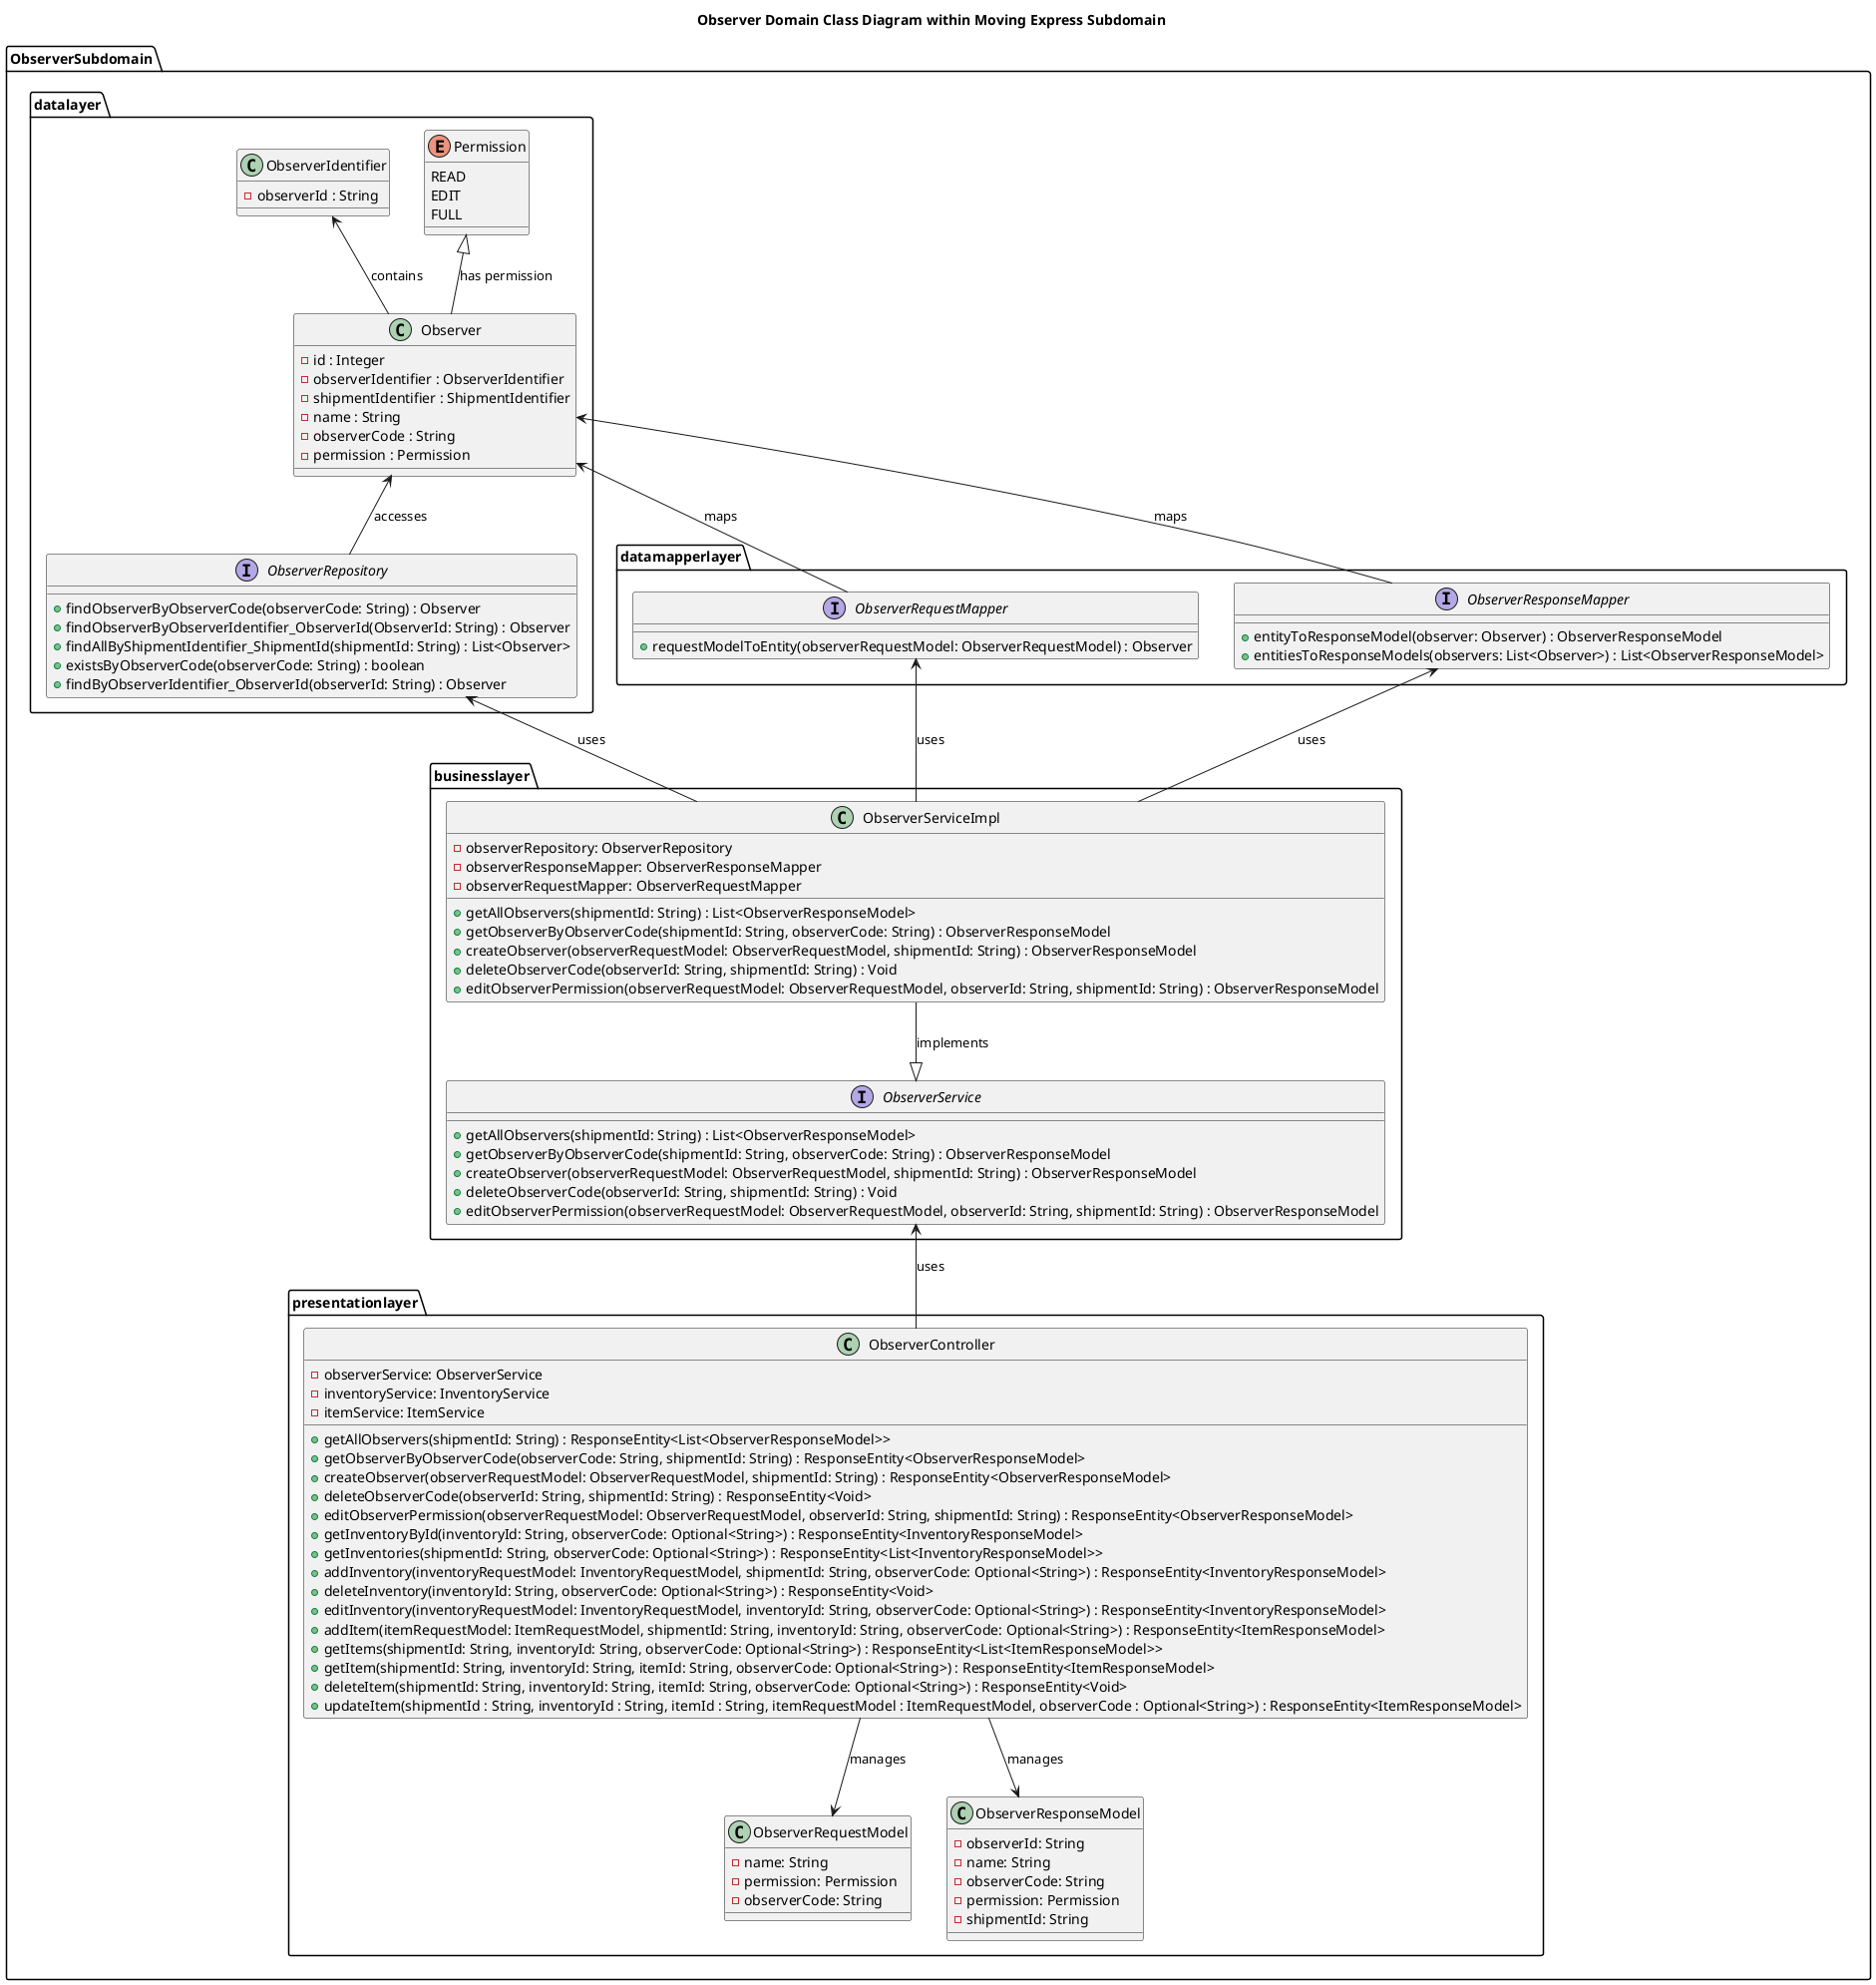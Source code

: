 @startuml
title Observer Domain Class Diagram within Moving Express Subdomain

package "ObserverSubdomain" {
    package "businesslayer" {
        interface ObserverService {
            + getAllObservers(shipmentId: String) : List<ObserverResponseModel>
            + getObserverByObserverCode(shipmentId: String, observerCode: String) : ObserverResponseModel
            + createObserver(observerRequestModel: ObserverRequestModel, shipmentId: String) : ObserverResponseModel
            + deleteObserverCode(observerId: String, shipmentId: String) : Void
            + editObserverPermission(observerRequestModel: ObserverRequestModel, observerId: String, shipmentId: String) : ObserverResponseModel
        }

        class ObserverServiceImpl {
            - observerRepository: ObserverRepository
            - observerResponseMapper: ObserverResponseMapper
            - observerRequestMapper: ObserverRequestMapper
            + getAllObservers(shipmentId: String) : List<ObserverResponseModel>
            + getObserverByObserverCode(shipmentId: String, observerCode: String) : ObserverResponseModel
            + createObserver(observerRequestModel: ObserverRequestModel, shipmentId: String) : ObserverResponseModel
            + deleteObserverCode(observerId: String, shipmentId: String) : Void
            + editObserverPermission(observerRequestModel: ObserverRequestModel, observerId: String, shipmentId: String) : ObserverResponseModel
        }
    }

    package "datalayer" {
        class Observer {
            - id : Integer
            - observerIdentifier : ObserverIdentifier
            - shipmentIdentifier : ShipmentIdentifier
            - name : String
            - observerCode : String
            - permission : Permission
        }

        class ObserverIdentifier {
            - observerId : String
        }

        enum Permission {
            READ
            EDIT
            FULL
        }

        interface ObserverRepository {
            + findObserverByObserverCode(observerCode: String) : Observer
            + findObserverByObserverIdentifier_ObserverId(ObserverId: String) : Observer
            + findAllByShipmentIdentifier_ShipmentId(shipmentId: String) : List<Observer>
            + existsByObserverCode(observerCode: String) : boolean
            + findByObserverIdentifier_ObserverId(observerId: String) : Observer
        }
    }

    package "datamapperlayer" {
        interface ObserverResponseMapper {
            + entityToResponseModel(observer: Observer) : ObserverResponseModel
            + entitiesToResponseModels(observers: List<Observer>) : List<ObserverResponseModel>
        }

        interface ObserverRequestMapper {
            + requestModelToEntity(observerRequestModel: ObserverRequestModel) : Observer
        }
    }

    package "presentationlayer" {
        class ObserverController {
            - observerService: ObserverService
            - inventoryService: InventoryService
            - itemService: ItemService
            + getAllObservers(shipmentId: String) : ResponseEntity<List<ObserverResponseModel>>
            + getObserverByObserverCode(observerCode: String, shipmentId: String) : ResponseEntity<ObserverResponseModel>
            + createObserver(observerRequestModel: ObserverRequestModel, shipmentId: String) : ResponseEntity<ObserverResponseModel>
            + deleteObserverCode(observerId: String, shipmentId: String) : ResponseEntity<Void>
            + editObserverPermission(observerRequestModel: ObserverRequestModel, observerId: String, shipmentId: String) : ResponseEntity<ObserverResponseModel>
            + getInventoryById(inventoryId: String, observerCode: Optional<String>) : ResponseEntity<InventoryResponseModel>
            + getInventories(shipmentId: String, observerCode: Optional<String>) : ResponseEntity<List<InventoryResponseModel>>
            + addInventory(inventoryRequestModel: InventoryRequestModel, shipmentId: String, observerCode: Optional<String>) : ResponseEntity<InventoryResponseModel>
            + deleteInventory(inventoryId: String, observerCode: Optional<String>) : ResponseEntity<Void>
            + editInventory(inventoryRequestModel: InventoryRequestModel, inventoryId: String, observerCode: Optional<String>) : ResponseEntity<InventoryResponseModel>
            + addItem(itemRequestModel: ItemRequestModel, shipmentId: String, inventoryId: String, observerCode: Optional<String>) : ResponseEntity<ItemResponseModel>
            + getItems(shipmentId: String, inventoryId: String, observerCode: Optional<String>) : ResponseEntity<List<ItemResponseModel>>
            + getItem(shipmentId: String, inventoryId: String, itemId: String, observerCode: Optional<String>) : ResponseEntity<ItemResponseModel>
            + deleteItem(shipmentId: String, inventoryId: String, itemId: String, observerCode: Optional<String>) : ResponseEntity<Void>
            + updateItem(shipmentId : String, inventoryId : String, itemId : String, itemRequestModel : ItemRequestModel, observerCode : Optional<String>) : ResponseEntity<ItemResponseModel>

        }

        class ObserverRequestModel {
            - name: String
            - permission: Permission
            - observerCode: String
        }

        class ObserverResponseModel {
            - observerId: String
            - name: String
            - observerCode: String
            - permission: Permission
            - shipmentId: String
        }
    }

    ' Relationships For ObserverSubdomain
    ObserverController -up-> ObserverService : uses
    ObserverController -down-> ObserverRequestModel : manages
    ObserverController -down-> ObserverResponseModel : manages

    ObserverServiceImpl -down-|> ObserverService : implements
    ObserverServiceImpl -up-> ObserverRepository : uses
    ObserverServiceImpl -up-> ObserverResponseMapper : uses
    ObserverServiceImpl -up-> ObserverRequestMapper : uses

    ObserverRepository -up-> Observer : accesses
    Observer -up-> ObserverIdentifier : contains

    ObserverResponseMapper -up-> Observer : maps
    ObserverRequestMapper -up-> Observer : maps

    ' Relationships For Enum
    Observer -up-^ Permission : has permission

}

@enduml
